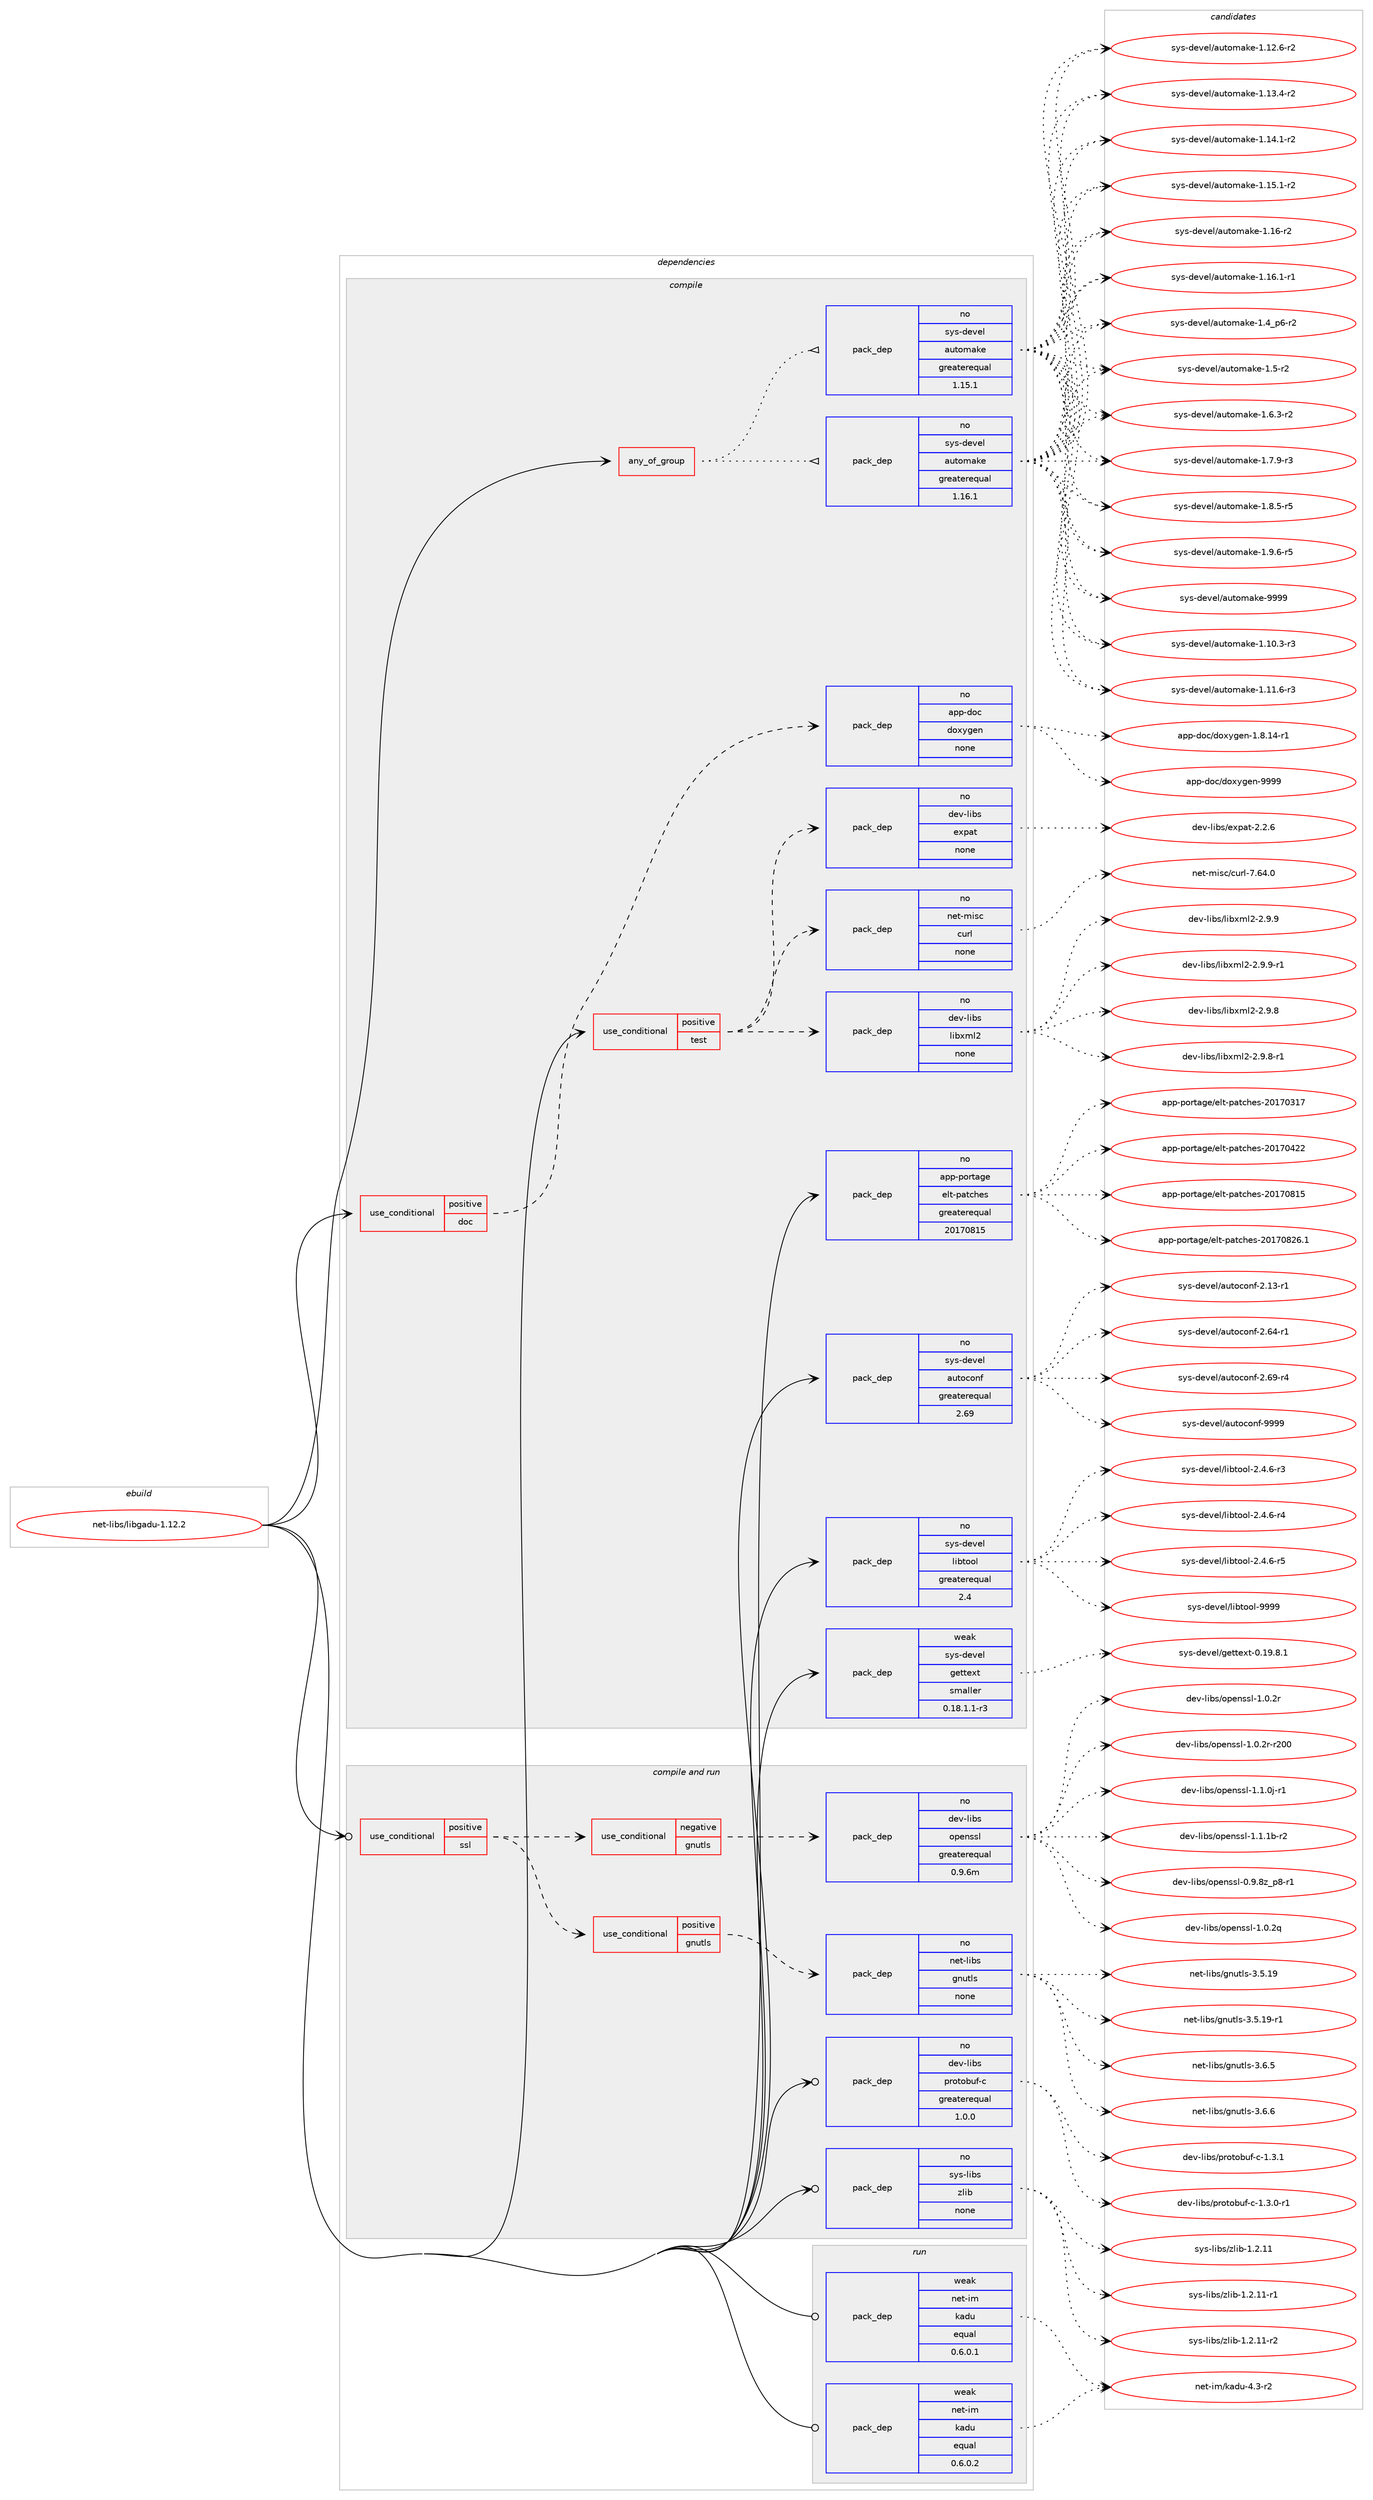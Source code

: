 digraph prolog {

# *************
# Graph options
# *************

newrank=true;
concentrate=true;
compound=true;
graph [rankdir=LR,fontname=Helvetica,fontsize=10,ranksep=1.5];#, ranksep=2.5, nodesep=0.2];
edge  [arrowhead=vee];
node  [fontname=Helvetica,fontsize=10];

# **********
# The ebuild
# **********

subgraph cluster_leftcol {
color=gray;
rank=same;
label=<<i>ebuild</i>>;
id [label="net-libs/libgadu-1.12.2", color=red, width=4, href="../net-libs/libgadu-1.12.2.svg"];
}

# ****************
# The dependencies
# ****************

subgraph cluster_midcol {
color=gray;
label=<<i>dependencies</i>>;
subgraph cluster_compile {
fillcolor="#eeeeee";
style=filled;
label=<<i>compile</i>>;
subgraph any26111 {
dependency1659394 [label=<<TABLE BORDER="0" CELLBORDER="1" CELLSPACING="0" CELLPADDING="4"><TR><TD CELLPADDING="10">any_of_group</TD></TR></TABLE>>, shape=none, color=red];subgraph pack1186336 {
dependency1659395 [label=<<TABLE BORDER="0" CELLBORDER="1" CELLSPACING="0" CELLPADDING="4" WIDTH="220"><TR><TD ROWSPAN="6" CELLPADDING="30">pack_dep</TD></TR><TR><TD WIDTH="110">no</TD></TR><TR><TD>sys-devel</TD></TR><TR><TD>automake</TD></TR><TR><TD>greaterequal</TD></TR><TR><TD>1.16.1</TD></TR></TABLE>>, shape=none, color=blue];
}
dependency1659394:e -> dependency1659395:w [weight=20,style="dotted",arrowhead="oinv"];
subgraph pack1186337 {
dependency1659396 [label=<<TABLE BORDER="0" CELLBORDER="1" CELLSPACING="0" CELLPADDING="4" WIDTH="220"><TR><TD ROWSPAN="6" CELLPADDING="30">pack_dep</TD></TR><TR><TD WIDTH="110">no</TD></TR><TR><TD>sys-devel</TD></TR><TR><TD>automake</TD></TR><TR><TD>greaterequal</TD></TR><TR><TD>1.15.1</TD></TR></TABLE>>, shape=none, color=blue];
}
dependency1659394:e -> dependency1659396:w [weight=20,style="dotted",arrowhead="oinv"];
}
id:e -> dependency1659394:w [weight=20,style="solid",arrowhead="vee"];
subgraph cond446159 {
dependency1659397 [label=<<TABLE BORDER="0" CELLBORDER="1" CELLSPACING="0" CELLPADDING="4"><TR><TD ROWSPAN="3" CELLPADDING="10">use_conditional</TD></TR><TR><TD>positive</TD></TR><TR><TD>doc</TD></TR></TABLE>>, shape=none, color=red];
subgraph pack1186338 {
dependency1659398 [label=<<TABLE BORDER="0" CELLBORDER="1" CELLSPACING="0" CELLPADDING="4" WIDTH="220"><TR><TD ROWSPAN="6" CELLPADDING="30">pack_dep</TD></TR><TR><TD WIDTH="110">no</TD></TR><TR><TD>app-doc</TD></TR><TR><TD>doxygen</TD></TR><TR><TD>none</TD></TR><TR><TD></TD></TR></TABLE>>, shape=none, color=blue];
}
dependency1659397:e -> dependency1659398:w [weight=20,style="dashed",arrowhead="vee"];
}
id:e -> dependency1659397:w [weight=20,style="solid",arrowhead="vee"];
subgraph cond446160 {
dependency1659399 [label=<<TABLE BORDER="0" CELLBORDER="1" CELLSPACING="0" CELLPADDING="4"><TR><TD ROWSPAN="3" CELLPADDING="10">use_conditional</TD></TR><TR><TD>positive</TD></TR><TR><TD>test</TD></TR></TABLE>>, shape=none, color=red];
subgraph pack1186339 {
dependency1659400 [label=<<TABLE BORDER="0" CELLBORDER="1" CELLSPACING="0" CELLPADDING="4" WIDTH="220"><TR><TD ROWSPAN="6" CELLPADDING="30">pack_dep</TD></TR><TR><TD WIDTH="110">no</TD></TR><TR><TD>dev-libs</TD></TR><TR><TD>expat</TD></TR><TR><TD>none</TD></TR><TR><TD></TD></TR></TABLE>>, shape=none, color=blue];
}
dependency1659399:e -> dependency1659400:w [weight=20,style="dashed",arrowhead="vee"];
subgraph pack1186340 {
dependency1659401 [label=<<TABLE BORDER="0" CELLBORDER="1" CELLSPACING="0" CELLPADDING="4" WIDTH="220"><TR><TD ROWSPAN="6" CELLPADDING="30">pack_dep</TD></TR><TR><TD WIDTH="110">no</TD></TR><TR><TD>dev-libs</TD></TR><TR><TD>libxml2</TD></TR><TR><TD>none</TD></TR><TR><TD></TD></TR></TABLE>>, shape=none, color=blue];
}
dependency1659399:e -> dependency1659401:w [weight=20,style="dashed",arrowhead="vee"];
subgraph pack1186341 {
dependency1659402 [label=<<TABLE BORDER="0" CELLBORDER="1" CELLSPACING="0" CELLPADDING="4" WIDTH="220"><TR><TD ROWSPAN="6" CELLPADDING="30">pack_dep</TD></TR><TR><TD WIDTH="110">no</TD></TR><TR><TD>net-misc</TD></TR><TR><TD>curl</TD></TR><TR><TD>none</TD></TR><TR><TD></TD></TR></TABLE>>, shape=none, color=blue];
}
dependency1659399:e -> dependency1659402:w [weight=20,style="dashed",arrowhead="vee"];
}
id:e -> dependency1659399:w [weight=20,style="solid",arrowhead="vee"];
subgraph pack1186342 {
dependency1659403 [label=<<TABLE BORDER="0" CELLBORDER="1" CELLSPACING="0" CELLPADDING="4" WIDTH="220"><TR><TD ROWSPAN="6" CELLPADDING="30">pack_dep</TD></TR><TR><TD WIDTH="110">no</TD></TR><TR><TD>app-portage</TD></TR><TR><TD>elt-patches</TD></TR><TR><TD>greaterequal</TD></TR><TR><TD>20170815</TD></TR></TABLE>>, shape=none, color=blue];
}
id:e -> dependency1659403:w [weight=20,style="solid",arrowhead="vee"];
subgraph pack1186343 {
dependency1659404 [label=<<TABLE BORDER="0" CELLBORDER="1" CELLSPACING="0" CELLPADDING="4" WIDTH="220"><TR><TD ROWSPAN="6" CELLPADDING="30">pack_dep</TD></TR><TR><TD WIDTH="110">no</TD></TR><TR><TD>sys-devel</TD></TR><TR><TD>autoconf</TD></TR><TR><TD>greaterequal</TD></TR><TR><TD>2.69</TD></TR></TABLE>>, shape=none, color=blue];
}
id:e -> dependency1659404:w [weight=20,style="solid",arrowhead="vee"];
subgraph pack1186344 {
dependency1659405 [label=<<TABLE BORDER="0" CELLBORDER="1" CELLSPACING="0" CELLPADDING="4" WIDTH="220"><TR><TD ROWSPAN="6" CELLPADDING="30">pack_dep</TD></TR><TR><TD WIDTH="110">no</TD></TR><TR><TD>sys-devel</TD></TR><TR><TD>libtool</TD></TR><TR><TD>greaterequal</TD></TR><TR><TD>2.4</TD></TR></TABLE>>, shape=none, color=blue];
}
id:e -> dependency1659405:w [weight=20,style="solid",arrowhead="vee"];
subgraph pack1186345 {
dependency1659406 [label=<<TABLE BORDER="0" CELLBORDER="1" CELLSPACING="0" CELLPADDING="4" WIDTH="220"><TR><TD ROWSPAN="6" CELLPADDING="30">pack_dep</TD></TR><TR><TD WIDTH="110">weak</TD></TR><TR><TD>sys-devel</TD></TR><TR><TD>gettext</TD></TR><TR><TD>smaller</TD></TR><TR><TD>0.18.1.1-r3</TD></TR></TABLE>>, shape=none, color=blue];
}
id:e -> dependency1659406:w [weight=20,style="solid",arrowhead="vee"];
}
subgraph cluster_compileandrun {
fillcolor="#eeeeee";
style=filled;
label=<<i>compile and run</i>>;
subgraph cond446161 {
dependency1659407 [label=<<TABLE BORDER="0" CELLBORDER="1" CELLSPACING="0" CELLPADDING="4"><TR><TD ROWSPAN="3" CELLPADDING="10">use_conditional</TD></TR><TR><TD>positive</TD></TR><TR><TD>ssl</TD></TR></TABLE>>, shape=none, color=red];
subgraph cond446162 {
dependency1659408 [label=<<TABLE BORDER="0" CELLBORDER="1" CELLSPACING="0" CELLPADDING="4"><TR><TD ROWSPAN="3" CELLPADDING="10">use_conditional</TD></TR><TR><TD>positive</TD></TR><TR><TD>gnutls</TD></TR></TABLE>>, shape=none, color=red];
subgraph pack1186346 {
dependency1659409 [label=<<TABLE BORDER="0" CELLBORDER="1" CELLSPACING="0" CELLPADDING="4" WIDTH="220"><TR><TD ROWSPAN="6" CELLPADDING="30">pack_dep</TD></TR><TR><TD WIDTH="110">no</TD></TR><TR><TD>net-libs</TD></TR><TR><TD>gnutls</TD></TR><TR><TD>none</TD></TR><TR><TD></TD></TR></TABLE>>, shape=none, color=blue];
}
dependency1659408:e -> dependency1659409:w [weight=20,style="dashed",arrowhead="vee"];
}
dependency1659407:e -> dependency1659408:w [weight=20,style="dashed",arrowhead="vee"];
subgraph cond446163 {
dependency1659410 [label=<<TABLE BORDER="0" CELLBORDER="1" CELLSPACING="0" CELLPADDING="4"><TR><TD ROWSPAN="3" CELLPADDING="10">use_conditional</TD></TR><TR><TD>negative</TD></TR><TR><TD>gnutls</TD></TR></TABLE>>, shape=none, color=red];
subgraph pack1186347 {
dependency1659411 [label=<<TABLE BORDER="0" CELLBORDER="1" CELLSPACING="0" CELLPADDING="4" WIDTH="220"><TR><TD ROWSPAN="6" CELLPADDING="30">pack_dep</TD></TR><TR><TD WIDTH="110">no</TD></TR><TR><TD>dev-libs</TD></TR><TR><TD>openssl</TD></TR><TR><TD>greaterequal</TD></TR><TR><TD>0.9.6m</TD></TR></TABLE>>, shape=none, color=blue];
}
dependency1659410:e -> dependency1659411:w [weight=20,style="dashed",arrowhead="vee"];
}
dependency1659407:e -> dependency1659410:w [weight=20,style="dashed",arrowhead="vee"];
}
id:e -> dependency1659407:w [weight=20,style="solid",arrowhead="odotvee"];
subgraph pack1186348 {
dependency1659412 [label=<<TABLE BORDER="0" CELLBORDER="1" CELLSPACING="0" CELLPADDING="4" WIDTH="220"><TR><TD ROWSPAN="6" CELLPADDING="30">pack_dep</TD></TR><TR><TD WIDTH="110">no</TD></TR><TR><TD>dev-libs</TD></TR><TR><TD>protobuf-c</TD></TR><TR><TD>greaterequal</TD></TR><TR><TD>1.0.0</TD></TR></TABLE>>, shape=none, color=blue];
}
id:e -> dependency1659412:w [weight=20,style="solid",arrowhead="odotvee"];
subgraph pack1186349 {
dependency1659413 [label=<<TABLE BORDER="0" CELLBORDER="1" CELLSPACING="0" CELLPADDING="4" WIDTH="220"><TR><TD ROWSPAN="6" CELLPADDING="30">pack_dep</TD></TR><TR><TD WIDTH="110">no</TD></TR><TR><TD>sys-libs</TD></TR><TR><TD>zlib</TD></TR><TR><TD>none</TD></TR><TR><TD></TD></TR></TABLE>>, shape=none, color=blue];
}
id:e -> dependency1659413:w [weight=20,style="solid",arrowhead="odotvee"];
}
subgraph cluster_run {
fillcolor="#eeeeee";
style=filled;
label=<<i>run</i>>;
subgraph pack1186350 {
dependency1659414 [label=<<TABLE BORDER="0" CELLBORDER="1" CELLSPACING="0" CELLPADDING="4" WIDTH="220"><TR><TD ROWSPAN="6" CELLPADDING="30">pack_dep</TD></TR><TR><TD WIDTH="110">weak</TD></TR><TR><TD>net-im</TD></TR><TR><TD>kadu</TD></TR><TR><TD>equal</TD></TR><TR><TD>0.6.0.1</TD></TR></TABLE>>, shape=none, color=blue];
}
id:e -> dependency1659414:w [weight=20,style="solid",arrowhead="odot"];
subgraph pack1186351 {
dependency1659415 [label=<<TABLE BORDER="0" CELLBORDER="1" CELLSPACING="0" CELLPADDING="4" WIDTH="220"><TR><TD ROWSPAN="6" CELLPADDING="30">pack_dep</TD></TR><TR><TD WIDTH="110">weak</TD></TR><TR><TD>net-im</TD></TR><TR><TD>kadu</TD></TR><TR><TD>equal</TD></TR><TR><TD>0.6.0.2</TD></TR></TABLE>>, shape=none, color=blue];
}
id:e -> dependency1659415:w [weight=20,style="solid",arrowhead="odot"];
}
}

# **************
# The candidates
# **************

subgraph cluster_choices {
rank=same;
color=gray;
label=<<i>candidates</i>>;

subgraph choice1186336 {
color=black;
nodesep=1;
choice11512111545100101118101108479711711611110997107101454946494846514511451 [label="sys-devel/automake-1.10.3-r3", color=red, width=4,href="../sys-devel/automake-1.10.3-r3.svg"];
choice11512111545100101118101108479711711611110997107101454946494946544511451 [label="sys-devel/automake-1.11.6-r3", color=red, width=4,href="../sys-devel/automake-1.11.6-r3.svg"];
choice11512111545100101118101108479711711611110997107101454946495046544511450 [label="sys-devel/automake-1.12.6-r2", color=red, width=4,href="../sys-devel/automake-1.12.6-r2.svg"];
choice11512111545100101118101108479711711611110997107101454946495146524511450 [label="sys-devel/automake-1.13.4-r2", color=red, width=4,href="../sys-devel/automake-1.13.4-r2.svg"];
choice11512111545100101118101108479711711611110997107101454946495246494511450 [label="sys-devel/automake-1.14.1-r2", color=red, width=4,href="../sys-devel/automake-1.14.1-r2.svg"];
choice11512111545100101118101108479711711611110997107101454946495346494511450 [label="sys-devel/automake-1.15.1-r2", color=red, width=4,href="../sys-devel/automake-1.15.1-r2.svg"];
choice1151211154510010111810110847971171161111099710710145494649544511450 [label="sys-devel/automake-1.16-r2", color=red, width=4,href="../sys-devel/automake-1.16-r2.svg"];
choice11512111545100101118101108479711711611110997107101454946495446494511449 [label="sys-devel/automake-1.16.1-r1", color=red, width=4,href="../sys-devel/automake-1.16.1-r1.svg"];
choice115121115451001011181011084797117116111109971071014549465295112544511450 [label="sys-devel/automake-1.4_p6-r2", color=red, width=4,href="../sys-devel/automake-1.4_p6-r2.svg"];
choice11512111545100101118101108479711711611110997107101454946534511450 [label="sys-devel/automake-1.5-r2", color=red, width=4,href="../sys-devel/automake-1.5-r2.svg"];
choice115121115451001011181011084797117116111109971071014549465446514511450 [label="sys-devel/automake-1.6.3-r2", color=red, width=4,href="../sys-devel/automake-1.6.3-r2.svg"];
choice115121115451001011181011084797117116111109971071014549465546574511451 [label="sys-devel/automake-1.7.9-r3", color=red, width=4,href="../sys-devel/automake-1.7.9-r3.svg"];
choice115121115451001011181011084797117116111109971071014549465646534511453 [label="sys-devel/automake-1.8.5-r5", color=red, width=4,href="../sys-devel/automake-1.8.5-r5.svg"];
choice115121115451001011181011084797117116111109971071014549465746544511453 [label="sys-devel/automake-1.9.6-r5", color=red, width=4,href="../sys-devel/automake-1.9.6-r5.svg"];
choice115121115451001011181011084797117116111109971071014557575757 [label="sys-devel/automake-9999", color=red, width=4,href="../sys-devel/automake-9999.svg"];
dependency1659395:e -> choice11512111545100101118101108479711711611110997107101454946494846514511451:w [style=dotted,weight="100"];
dependency1659395:e -> choice11512111545100101118101108479711711611110997107101454946494946544511451:w [style=dotted,weight="100"];
dependency1659395:e -> choice11512111545100101118101108479711711611110997107101454946495046544511450:w [style=dotted,weight="100"];
dependency1659395:e -> choice11512111545100101118101108479711711611110997107101454946495146524511450:w [style=dotted,weight="100"];
dependency1659395:e -> choice11512111545100101118101108479711711611110997107101454946495246494511450:w [style=dotted,weight="100"];
dependency1659395:e -> choice11512111545100101118101108479711711611110997107101454946495346494511450:w [style=dotted,weight="100"];
dependency1659395:e -> choice1151211154510010111810110847971171161111099710710145494649544511450:w [style=dotted,weight="100"];
dependency1659395:e -> choice11512111545100101118101108479711711611110997107101454946495446494511449:w [style=dotted,weight="100"];
dependency1659395:e -> choice115121115451001011181011084797117116111109971071014549465295112544511450:w [style=dotted,weight="100"];
dependency1659395:e -> choice11512111545100101118101108479711711611110997107101454946534511450:w [style=dotted,weight="100"];
dependency1659395:e -> choice115121115451001011181011084797117116111109971071014549465446514511450:w [style=dotted,weight="100"];
dependency1659395:e -> choice115121115451001011181011084797117116111109971071014549465546574511451:w [style=dotted,weight="100"];
dependency1659395:e -> choice115121115451001011181011084797117116111109971071014549465646534511453:w [style=dotted,weight="100"];
dependency1659395:e -> choice115121115451001011181011084797117116111109971071014549465746544511453:w [style=dotted,weight="100"];
dependency1659395:e -> choice115121115451001011181011084797117116111109971071014557575757:w [style=dotted,weight="100"];
}
subgraph choice1186337 {
color=black;
nodesep=1;
choice11512111545100101118101108479711711611110997107101454946494846514511451 [label="sys-devel/automake-1.10.3-r3", color=red, width=4,href="../sys-devel/automake-1.10.3-r3.svg"];
choice11512111545100101118101108479711711611110997107101454946494946544511451 [label="sys-devel/automake-1.11.6-r3", color=red, width=4,href="../sys-devel/automake-1.11.6-r3.svg"];
choice11512111545100101118101108479711711611110997107101454946495046544511450 [label="sys-devel/automake-1.12.6-r2", color=red, width=4,href="../sys-devel/automake-1.12.6-r2.svg"];
choice11512111545100101118101108479711711611110997107101454946495146524511450 [label="sys-devel/automake-1.13.4-r2", color=red, width=4,href="../sys-devel/automake-1.13.4-r2.svg"];
choice11512111545100101118101108479711711611110997107101454946495246494511450 [label="sys-devel/automake-1.14.1-r2", color=red, width=4,href="../sys-devel/automake-1.14.1-r2.svg"];
choice11512111545100101118101108479711711611110997107101454946495346494511450 [label="sys-devel/automake-1.15.1-r2", color=red, width=4,href="../sys-devel/automake-1.15.1-r2.svg"];
choice1151211154510010111810110847971171161111099710710145494649544511450 [label="sys-devel/automake-1.16-r2", color=red, width=4,href="../sys-devel/automake-1.16-r2.svg"];
choice11512111545100101118101108479711711611110997107101454946495446494511449 [label="sys-devel/automake-1.16.1-r1", color=red, width=4,href="../sys-devel/automake-1.16.1-r1.svg"];
choice115121115451001011181011084797117116111109971071014549465295112544511450 [label="sys-devel/automake-1.4_p6-r2", color=red, width=4,href="../sys-devel/automake-1.4_p6-r2.svg"];
choice11512111545100101118101108479711711611110997107101454946534511450 [label="sys-devel/automake-1.5-r2", color=red, width=4,href="../sys-devel/automake-1.5-r2.svg"];
choice115121115451001011181011084797117116111109971071014549465446514511450 [label="sys-devel/automake-1.6.3-r2", color=red, width=4,href="../sys-devel/automake-1.6.3-r2.svg"];
choice115121115451001011181011084797117116111109971071014549465546574511451 [label="sys-devel/automake-1.7.9-r3", color=red, width=4,href="../sys-devel/automake-1.7.9-r3.svg"];
choice115121115451001011181011084797117116111109971071014549465646534511453 [label="sys-devel/automake-1.8.5-r5", color=red, width=4,href="../sys-devel/automake-1.8.5-r5.svg"];
choice115121115451001011181011084797117116111109971071014549465746544511453 [label="sys-devel/automake-1.9.6-r5", color=red, width=4,href="../sys-devel/automake-1.9.6-r5.svg"];
choice115121115451001011181011084797117116111109971071014557575757 [label="sys-devel/automake-9999", color=red, width=4,href="../sys-devel/automake-9999.svg"];
dependency1659396:e -> choice11512111545100101118101108479711711611110997107101454946494846514511451:w [style=dotted,weight="100"];
dependency1659396:e -> choice11512111545100101118101108479711711611110997107101454946494946544511451:w [style=dotted,weight="100"];
dependency1659396:e -> choice11512111545100101118101108479711711611110997107101454946495046544511450:w [style=dotted,weight="100"];
dependency1659396:e -> choice11512111545100101118101108479711711611110997107101454946495146524511450:w [style=dotted,weight="100"];
dependency1659396:e -> choice11512111545100101118101108479711711611110997107101454946495246494511450:w [style=dotted,weight="100"];
dependency1659396:e -> choice11512111545100101118101108479711711611110997107101454946495346494511450:w [style=dotted,weight="100"];
dependency1659396:e -> choice1151211154510010111810110847971171161111099710710145494649544511450:w [style=dotted,weight="100"];
dependency1659396:e -> choice11512111545100101118101108479711711611110997107101454946495446494511449:w [style=dotted,weight="100"];
dependency1659396:e -> choice115121115451001011181011084797117116111109971071014549465295112544511450:w [style=dotted,weight="100"];
dependency1659396:e -> choice11512111545100101118101108479711711611110997107101454946534511450:w [style=dotted,weight="100"];
dependency1659396:e -> choice115121115451001011181011084797117116111109971071014549465446514511450:w [style=dotted,weight="100"];
dependency1659396:e -> choice115121115451001011181011084797117116111109971071014549465546574511451:w [style=dotted,weight="100"];
dependency1659396:e -> choice115121115451001011181011084797117116111109971071014549465646534511453:w [style=dotted,weight="100"];
dependency1659396:e -> choice115121115451001011181011084797117116111109971071014549465746544511453:w [style=dotted,weight="100"];
dependency1659396:e -> choice115121115451001011181011084797117116111109971071014557575757:w [style=dotted,weight="100"];
}
subgraph choice1186338 {
color=black;
nodesep=1;
choice97112112451001119947100111120121103101110454946564649524511449 [label="app-doc/doxygen-1.8.14-r1", color=red, width=4,href="../app-doc/doxygen-1.8.14-r1.svg"];
choice971121124510011199471001111201211031011104557575757 [label="app-doc/doxygen-9999", color=red, width=4,href="../app-doc/doxygen-9999.svg"];
dependency1659398:e -> choice97112112451001119947100111120121103101110454946564649524511449:w [style=dotted,weight="100"];
dependency1659398:e -> choice971121124510011199471001111201211031011104557575757:w [style=dotted,weight="100"];
}
subgraph choice1186339 {
color=black;
nodesep=1;
choice10010111845108105981154710112011297116455046504654 [label="dev-libs/expat-2.2.6", color=red, width=4,href="../dev-libs/expat-2.2.6.svg"];
dependency1659400:e -> choice10010111845108105981154710112011297116455046504654:w [style=dotted,weight="100"];
}
subgraph choice1186340 {
color=black;
nodesep=1;
choice1001011184510810598115471081059812010910850455046574656 [label="dev-libs/libxml2-2.9.8", color=red, width=4,href="../dev-libs/libxml2-2.9.8.svg"];
choice10010111845108105981154710810598120109108504550465746564511449 [label="dev-libs/libxml2-2.9.8-r1", color=red, width=4,href="../dev-libs/libxml2-2.9.8-r1.svg"];
choice1001011184510810598115471081059812010910850455046574657 [label="dev-libs/libxml2-2.9.9", color=red, width=4,href="../dev-libs/libxml2-2.9.9.svg"];
choice10010111845108105981154710810598120109108504550465746574511449 [label="dev-libs/libxml2-2.9.9-r1", color=red, width=4,href="../dev-libs/libxml2-2.9.9-r1.svg"];
dependency1659401:e -> choice1001011184510810598115471081059812010910850455046574656:w [style=dotted,weight="100"];
dependency1659401:e -> choice10010111845108105981154710810598120109108504550465746564511449:w [style=dotted,weight="100"];
dependency1659401:e -> choice1001011184510810598115471081059812010910850455046574657:w [style=dotted,weight="100"];
dependency1659401:e -> choice10010111845108105981154710810598120109108504550465746574511449:w [style=dotted,weight="100"];
}
subgraph choice1186341 {
color=black;
nodesep=1;
choice1101011164510910511599479911711410845554654524648 [label="net-misc/curl-7.64.0", color=red, width=4,href="../net-misc/curl-7.64.0.svg"];
dependency1659402:e -> choice1101011164510910511599479911711410845554654524648:w [style=dotted,weight="100"];
}
subgraph choice1186342 {
color=black;
nodesep=1;
choice97112112451121111141169710310147101108116451129711699104101115455048495548514955 [label="app-portage/elt-patches-20170317", color=red, width=4,href="../app-portage/elt-patches-20170317.svg"];
choice97112112451121111141169710310147101108116451129711699104101115455048495548525050 [label="app-portage/elt-patches-20170422", color=red, width=4,href="../app-portage/elt-patches-20170422.svg"];
choice97112112451121111141169710310147101108116451129711699104101115455048495548564953 [label="app-portage/elt-patches-20170815", color=red, width=4,href="../app-portage/elt-patches-20170815.svg"];
choice971121124511211111411697103101471011081164511297116991041011154550484955485650544649 [label="app-portage/elt-patches-20170826.1", color=red, width=4,href="../app-portage/elt-patches-20170826.1.svg"];
dependency1659403:e -> choice97112112451121111141169710310147101108116451129711699104101115455048495548514955:w [style=dotted,weight="100"];
dependency1659403:e -> choice97112112451121111141169710310147101108116451129711699104101115455048495548525050:w [style=dotted,weight="100"];
dependency1659403:e -> choice97112112451121111141169710310147101108116451129711699104101115455048495548564953:w [style=dotted,weight="100"];
dependency1659403:e -> choice971121124511211111411697103101471011081164511297116991041011154550484955485650544649:w [style=dotted,weight="100"];
}
subgraph choice1186343 {
color=black;
nodesep=1;
choice1151211154510010111810110847971171161119911111010245504649514511449 [label="sys-devel/autoconf-2.13-r1", color=red, width=4,href="../sys-devel/autoconf-2.13-r1.svg"];
choice1151211154510010111810110847971171161119911111010245504654524511449 [label="sys-devel/autoconf-2.64-r1", color=red, width=4,href="../sys-devel/autoconf-2.64-r1.svg"];
choice1151211154510010111810110847971171161119911111010245504654574511452 [label="sys-devel/autoconf-2.69-r4", color=red, width=4,href="../sys-devel/autoconf-2.69-r4.svg"];
choice115121115451001011181011084797117116111991111101024557575757 [label="sys-devel/autoconf-9999", color=red, width=4,href="../sys-devel/autoconf-9999.svg"];
dependency1659404:e -> choice1151211154510010111810110847971171161119911111010245504649514511449:w [style=dotted,weight="100"];
dependency1659404:e -> choice1151211154510010111810110847971171161119911111010245504654524511449:w [style=dotted,weight="100"];
dependency1659404:e -> choice1151211154510010111810110847971171161119911111010245504654574511452:w [style=dotted,weight="100"];
dependency1659404:e -> choice115121115451001011181011084797117116111991111101024557575757:w [style=dotted,weight="100"];
}
subgraph choice1186344 {
color=black;
nodesep=1;
choice1151211154510010111810110847108105981161111111084550465246544511451 [label="sys-devel/libtool-2.4.6-r3", color=red, width=4,href="../sys-devel/libtool-2.4.6-r3.svg"];
choice1151211154510010111810110847108105981161111111084550465246544511452 [label="sys-devel/libtool-2.4.6-r4", color=red, width=4,href="../sys-devel/libtool-2.4.6-r4.svg"];
choice1151211154510010111810110847108105981161111111084550465246544511453 [label="sys-devel/libtool-2.4.6-r5", color=red, width=4,href="../sys-devel/libtool-2.4.6-r5.svg"];
choice1151211154510010111810110847108105981161111111084557575757 [label="sys-devel/libtool-9999", color=red, width=4,href="../sys-devel/libtool-9999.svg"];
dependency1659405:e -> choice1151211154510010111810110847108105981161111111084550465246544511451:w [style=dotted,weight="100"];
dependency1659405:e -> choice1151211154510010111810110847108105981161111111084550465246544511452:w [style=dotted,weight="100"];
dependency1659405:e -> choice1151211154510010111810110847108105981161111111084550465246544511453:w [style=dotted,weight="100"];
dependency1659405:e -> choice1151211154510010111810110847108105981161111111084557575757:w [style=dotted,weight="100"];
}
subgraph choice1186345 {
color=black;
nodesep=1;
choice1151211154510010111810110847103101116116101120116454846495746564649 [label="sys-devel/gettext-0.19.8.1", color=red, width=4,href="../sys-devel/gettext-0.19.8.1.svg"];
dependency1659406:e -> choice1151211154510010111810110847103101116116101120116454846495746564649:w [style=dotted,weight="100"];
}
subgraph choice1186346 {
color=black;
nodesep=1;
choice11010111645108105981154710311011711610811545514653464957 [label="net-libs/gnutls-3.5.19", color=red, width=4,href="../net-libs/gnutls-3.5.19.svg"];
choice110101116451081059811547103110117116108115455146534649574511449 [label="net-libs/gnutls-3.5.19-r1", color=red, width=4,href="../net-libs/gnutls-3.5.19-r1.svg"];
choice110101116451081059811547103110117116108115455146544653 [label="net-libs/gnutls-3.6.5", color=red, width=4,href="../net-libs/gnutls-3.6.5.svg"];
choice110101116451081059811547103110117116108115455146544654 [label="net-libs/gnutls-3.6.6", color=red, width=4,href="../net-libs/gnutls-3.6.6.svg"];
dependency1659409:e -> choice11010111645108105981154710311011711610811545514653464957:w [style=dotted,weight="100"];
dependency1659409:e -> choice110101116451081059811547103110117116108115455146534649574511449:w [style=dotted,weight="100"];
dependency1659409:e -> choice110101116451081059811547103110117116108115455146544653:w [style=dotted,weight="100"];
dependency1659409:e -> choice110101116451081059811547103110117116108115455146544654:w [style=dotted,weight="100"];
}
subgraph choice1186347 {
color=black;
nodesep=1;
choice10010111845108105981154711111210111011511510845484657465612295112564511449 [label="dev-libs/openssl-0.9.8z_p8-r1", color=red, width=4,href="../dev-libs/openssl-0.9.8z_p8-r1.svg"];
choice100101118451081059811547111112101110115115108454946484650113 [label="dev-libs/openssl-1.0.2q", color=red, width=4,href="../dev-libs/openssl-1.0.2q.svg"];
choice100101118451081059811547111112101110115115108454946484650114 [label="dev-libs/openssl-1.0.2r", color=red, width=4,href="../dev-libs/openssl-1.0.2r.svg"];
choice10010111845108105981154711111210111011511510845494648465011445114504848 [label="dev-libs/openssl-1.0.2r-r200", color=red, width=4,href="../dev-libs/openssl-1.0.2r-r200.svg"];
choice1001011184510810598115471111121011101151151084549464946481064511449 [label="dev-libs/openssl-1.1.0j-r1", color=red, width=4,href="../dev-libs/openssl-1.1.0j-r1.svg"];
choice100101118451081059811547111112101110115115108454946494649984511450 [label="dev-libs/openssl-1.1.1b-r2", color=red, width=4,href="../dev-libs/openssl-1.1.1b-r2.svg"];
dependency1659411:e -> choice10010111845108105981154711111210111011511510845484657465612295112564511449:w [style=dotted,weight="100"];
dependency1659411:e -> choice100101118451081059811547111112101110115115108454946484650113:w [style=dotted,weight="100"];
dependency1659411:e -> choice100101118451081059811547111112101110115115108454946484650114:w [style=dotted,weight="100"];
dependency1659411:e -> choice10010111845108105981154711111210111011511510845494648465011445114504848:w [style=dotted,weight="100"];
dependency1659411:e -> choice1001011184510810598115471111121011101151151084549464946481064511449:w [style=dotted,weight="100"];
dependency1659411:e -> choice100101118451081059811547111112101110115115108454946494649984511450:w [style=dotted,weight="100"];
}
subgraph choice1186348 {
color=black;
nodesep=1;
choice1001011184510810598115471121141111161119811710245994549465146484511449 [label="dev-libs/protobuf-c-1.3.0-r1", color=red, width=4,href="../dev-libs/protobuf-c-1.3.0-r1.svg"];
choice100101118451081059811547112114111116111981171024599454946514649 [label="dev-libs/protobuf-c-1.3.1", color=red, width=4,href="../dev-libs/protobuf-c-1.3.1.svg"];
dependency1659412:e -> choice1001011184510810598115471121141111161119811710245994549465146484511449:w [style=dotted,weight="100"];
dependency1659412:e -> choice100101118451081059811547112114111116111981171024599454946514649:w [style=dotted,weight="100"];
}
subgraph choice1186349 {
color=black;
nodesep=1;
choice1151211154510810598115471221081059845494650464949 [label="sys-libs/zlib-1.2.11", color=red, width=4,href="../sys-libs/zlib-1.2.11.svg"];
choice11512111545108105981154712210810598454946504649494511449 [label="sys-libs/zlib-1.2.11-r1", color=red, width=4,href="../sys-libs/zlib-1.2.11-r1.svg"];
choice11512111545108105981154712210810598454946504649494511450 [label="sys-libs/zlib-1.2.11-r2", color=red, width=4,href="../sys-libs/zlib-1.2.11-r2.svg"];
dependency1659413:e -> choice1151211154510810598115471221081059845494650464949:w [style=dotted,weight="100"];
dependency1659413:e -> choice11512111545108105981154712210810598454946504649494511449:w [style=dotted,weight="100"];
dependency1659413:e -> choice11512111545108105981154712210810598454946504649494511450:w [style=dotted,weight="100"];
}
subgraph choice1186350 {
color=black;
nodesep=1;
choice110101116451051094710797100117455246514511450 [label="net-im/kadu-4.3-r2", color=red, width=4,href="../net-im/kadu-4.3-r2.svg"];
dependency1659414:e -> choice110101116451051094710797100117455246514511450:w [style=dotted,weight="100"];
}
subgraph choice1186351 {
color=black;
nodesep=1;
choice110101116451051094710797100117455246514511450 [label="net-im/kadu-4.3-r2", color=red, width=4,href="../net-im/kadu-4.3-r2.svg"];
dependency1659415:e -> choice110101116451051094710797100117455246514511450:w [style=dotted,weight="100"];
}
}

}
